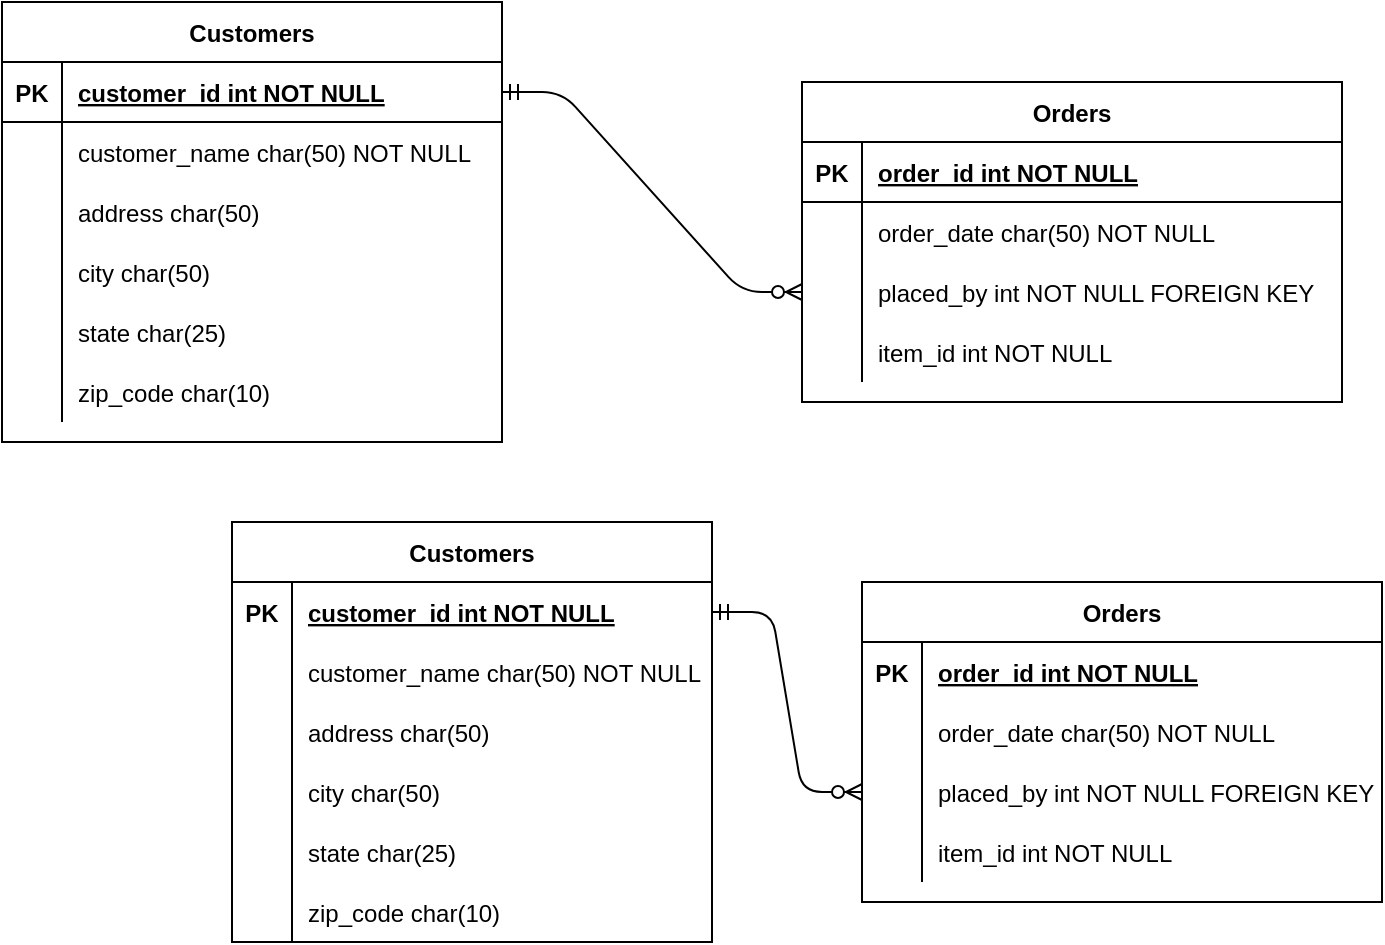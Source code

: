 <mxfile version="13.9.1" type="github"><diagram id="tbPNX8F0Z5Vte5WA6uPH" name="Page-1"><mxGraphModel dx="1422" dy="800" grid="1" gridSize="10" guides="1" tooltips="1" connect="1" arrows="1" fold="1" page="1" pageScale="1" pageWidth="850" pageHeight="1100" math="0" shadow="0"><root><mxCell id="0"/><mxCell id="1" parent="0"/><mxCell id="ywW46YDw9mjVyYdRK6w0-1" value="Customers" style="shape=table;startSize=30;container=1;collapsible=1;childLayout=tableLayout;fixedRows=1;rowLines=0;fontStyle=1;align=center;resizeLast=1;" vertex="1" parent="1"><mxGeometry x="185" y="480" width="240" height="210" as="geometry"/></mxCell><mxCell id="ywW46YDw9mjVyYdRK6w0-2" value="" style="shape=partialRectangle;collapsible=0;dropTarget=0;pointerEvents=0;fillColor=none;top=0;left=0;bottom=1;right=0;points=[[0,0.5],[1,0.5]];portConstraint=eastwest;strokeColor=none;" vertex="1" parent="ywW46YDw9mjVyYdRK6w0-1"><mxGeometry y="30" width="240" height="30" as="geometry"/></mxCell><mxCell id="ywW46YDw9mjVyYdRK6w0-3" value="PK" style="shape=partialRectangle;connectable=0;fillColor=none;top=0;left=0;bottom=0;right=0;fontStyle=1;overflow=hidden;" vertex="1" parent="ywW46YDw9mjVyYdRK6w0-2"><mxGeometry width="30" height="30" as="geometry"/></mxCell><mxCell id="ywW46YDw9mjVyYdRK6w0-4" value="customer_id int NOT NULL" style="shape=partialRectangle;connectable=0;fillColor=none;top=0;left=0;bottom=0;right=0;align=left;spacingLeft=6;fontStyle=5;overflow=hidden;strokeColor=none;" vertex="1" parent="ywW46YDw9mjVyYdRK6w0-2"><mxGeometry x="30" width="210" height="30" as="geometry"/></mxCell><mxCell id="ywW46YDw9mjVyYdRK6w0-5" value="" style="shape=partialRectangle;collapsible=0;dropTarget=0;pointerEvents=0;fillColor=none;top=0;left=0;bottom=0;right=0;points=[[0,0.5],[1,0.5]];portConstraint=eastwest;" vertex="1" parent="ywW46YDw9mjVyYdRK6w0-1"><mxGeometry y="60" width="240" height="30" as="geometry"/></mxCell><mxCell id="ywW46YDw9mjVyYdRK6w0-6" value="" style="shape=partialRectangle;connectable=0;fillColor=none;top=0;left=0;bottom=0;right=0;editable=1;overflow=hidden;" vertex="1" parent="ywW46YDw9mjVyYdRK6w0-5"><mxGeometry width="30" height="30" as="geometry"/></mxCell><mxCell id="ywW46YDw9mjVyYdRK6w0-7" value="customer_name char(50) NOT NULL" style="shape=partialRectangle;connectable=0;fillColor=none;top=0;left=0;bottom=0;right=0;align=left;spacingLeft=6;overflow=hidden;" vertex="1" parent="ywW46YDw9mjVyYdRK6w0-5"><mxGeometry x="30" width="210" height="30" as="geometry"/></mxCell><mxCell id="ywW46YDw9mjVyYdRK6w0-8" value="" style="shape=partialRectangle;collapsible=0;dropTarget=0;pointerEvents=0;fillColor=none;top=0;left=0;bottom=0;right=0;points=[[0,0.5],[1,0.5]];portConstraint=eastwest;" vertex="1" parent="ywW46YDw9mjVyYdRK6w0-1"><mxGeometry y="90" width="240" height="30" as="geometry"/></mxCell><mxCell id="ywW46YDw9mjVyYdRK6w0-9" value="" style="shape=partialRectangle;connectable=0;fillColor=none;top=0;left=0;bottom=0;right=0;editable=1;overflow=hidden;" vertex="1" parent="ywW46YDw9mjVyYdRK6w0-8"><mxGeometry width="30" height="30" as="geometry"/></mxCell><mxCell id="ywW46YDw9mjVyYdRK6w0-10" value="address char(50)" style="shape=partialRectangle;connectable=0;fillColor=none;top=0;left=0;bottom=0;right=0;align=left;spacingLeft=6;overflow=hidden;" vertex="1" parent="ywW46YDw9mjVyYdRK6w0-8"><mxGeometry x="30" width="210" height="30" as="geometry"/></mxCell><mxCell id="ywW46YDw9mjVyYdRK6w0-11" value="" style="shape=partialRectangle;collapsible=0;dropTarget=0;pointerEvents=0;fillColor=none;top=0;left=0;bottom=0;right=0;points=[[0,0.5],[1,0.5]];portConstraint=eastwest;" vertex="1" parent="ywW46YDw9mjVyYdRK6w0-1"><mxGeometry y="120" width="240" height="30" as="geometry"/></mxCell><mxCell id="ywW46YDw9mjVyYdRK6w0-12" value="" style="shape=partialRectangle;connectable=0;fillColor=none;top=0;left=0;bottom=0;right=0;editable=1;overflow=hidden;" vertex="1" parent="ywW46YDw9mjVyYdRK6w0-11"><mxGeometry width="30" height="30" as="geometry"/></mxCell><mxCell id="ywW46YDw9mjVyYdRK6w0-13" value="city char(50)" style="shape=partialRectangle;connectable=0;fillColor=none;top=0;left=0;bottom=0;right=0;align=left;spacingLeft=6;overflow=hidden;" vertex="1" parent="ywW46YDw9mjVyYdRK6w0-11"><mxGeometry x="30" width="210" height="30" as="geometry"/></mxCell><mxCell id="ywW46YDw9mjVyYdRK6w0-21" style="shape=partialRectangle;collapsible=0;dropTarget=0;pointerEvents=0;fillColor=none;top=0;left=0;bottom=0;right=0;points=[[0,0.5],[1,0.5]];portConstraint=eastwest;" vertex="1" parent="ywW46YDw9mjVyYdRK6w0-1"><mxGeometry y="150" width="240" height="30" as="geometry"/></mxCell><mxCell id="ywW46YDw9mjVyYdRK6w0-22" style="shape=partialRectangle;connectable=0;fillColor=none;top=0;left=0;bottom=0;right=0;editable=1;overflow=hidden;" vertex="1" parent="ywW46YDw9mjVyYdRK6w0-21"><mxGeometry width="30" height="30" as="geometry"/></mxCell><mxCell id="ywW46YDw9mjVyYdRK6w0-23" value="state char(25)" style="shape=partialRectangle;connectable=0;fillColor=none;top=0;left=0;bottom=0;right=0;align=left;spacingLeft=6;overflow=hidden;" vertex="1" parent="ywW46YDw9mjVyYdRK6w0-21"><mxGeometry x="30" width="210" height="30" as="geometry"/></mxCell><mxCell id="ywW46YDw9mjVyYdRK6w0-24" style="shape=partialRectangle;collapsible=0;dropTarget=0;pointerEvents=0;fillColor=none;top=0;left=0;bottom=0;right=0;points=[[0,0.5],[1,0.5]];portConstraint=eastwest;" vertex="1" parent="ywW46YDw9mjVyYdRK6w0-1"><mxGeometry y="180" width="240" height="30" as="geometry"/></mxCell><mxCell id="ywW46YDw9mjVyYdRK6w0-25" style="shape=partialRectangle;connectable=0;fillColor=none;top=0;left=0;bottom=0;right=0;editable=1;overflow=hidden;" vertex="1" parent="ywW46YDw9mjVyYdRK6w0-24"><mxGeometry width="30" height="30" as="geometry"/></mxCell><mxCell id="ywW46YDw9mjVyYdRK6w0-26" value="zip_code char(10)" style="shape=partialRectangle;connectable=0;fillColor=none;top=0;left=0;bottom=0;right=0;align=left;spacingLeft=6;overflow=hidden;" vertex="1" parent="ywW46YDw9mjVyYdRK6w0-24"><mxGeometry x="30" width="210" height="30" as="geometry"/></mxCell><mxCell id="ywW46YDw9mjVyYdRK6w0-27" value="Orders" style="shape=table;startSize=30;container=1;collapsible=1;childLayout=tableLayout;fixedRows=1;rowLines=0;fontStyle=1;align=center;resizeLast=1;" vertex="1" parent="1"><mxGeometry x="500" y="510" width="260" height="160" as="geometry"/></mxCell><mxCell id="ywW46YDw9mjVyYdRK6w0-28" value="" style="shape=partialRectangle;collapsible=0;dropTarget=0;pointerEvents=0;fillColor=none;top=0;left=0;bottom=1;right=0;points=[[0,0.5],[1,0.5]];portConstraint=eastwest;strokeColor=none;" vertex="1" parent="ywW46YDw9mjVyYdRK6w0-27"><mxGeometry y="30" width="260" height="30" as="geometry"/></mxCell><mxCell id="ywW46YDw9mjVyYdRK6w0-29" value="PK" style="shape=partialRectangle;connectable=0;fillColor=none;top=0;left=0;bottom=0;right=0;fontStyle=1;overflow=hidden;" vertex="1" parent="ywW46YDw9mjVyYdRK6w0-28"><mxGeometry width="30" height="30" as="geometry"/></mxCell><mxCell id="ywW46YDw9mjVyYdRK6w0-30" value="order_id int NOT NULL" style="shape=partialRectangle;connectable=0;fillColor=none;top=0;left=0;bottom=0;right=0;align=left;spacingLeft=6;fontStyle=5;overflow=hidden;strokeColor=none;" vertex="1" parent="ywW46YDw9mjVyYdRK6w0-28"><mxGeometry x="30" width="230" height="30" as="geometry"/></mxCell><mxCell id="ywW46YDw9mjVyYdRK6w0-31" value="" style="shape=partialRectangle;collapsible=0;dropTarget=0;pointerEvents=0;fillColor=none;top=0;left=0;bottom=0;right=0;points=[[0,0.5],[1,0.5]];portConstraint=eastwest;" vertex="1" parent="ywW46YDw9mjVyYdRK6w0-27"><mxGeometry y="60" width="260" height="30" as="geometry"/></mxCell><mxCell id="ywW46YDw9mjVyYdRK6w0-32" value="" style="shape=partialRectangle;connectable=0;fillColor=none;top=0;left=0;bottom=0;right=0;editable=1;overflow=hidden;" vertex="1" parent="ywW46YDw9mjVyYdRK6w0-31"><mxGeometry width="30" height="30" as="geometry"/></mxCell><mxCell id="ywW46YDw9mjVyYdRK6w0-33" value="order_date char(50) NOT NULL" style="shape=partialRectangle;connectable=0;fillColor=none;top=0;left=0;bottom=0;right=0;align=left;spacingLeft=6;overflow=hidden;" vertex="1" parent="ywW46YDw9mjVyYdRK6w0-31"><mxGeometry x="30" width="230" height="30" as="geometry"/></mxCell><mxCell id="ywW46YDw9mjVyYdRK6w0-34" value="" style="shape=partialRectangle;collapsible=0;dropTarget=0;pointerEvents=0;fillColor=none;top=0;left=0;bottom=0;right=0;points=[[0,0.5],[1,0.5]];portConstraint=eastwest;" vertex="1" parent="ywW46YDw9mjVyYdRK6w0-27"><mxGeometry y="90" width="260" height="30" as="geometry"/></mxCell><mxCell id="ywW46YDw9mjVyYdRK6w0-35" value="" style="shape=partialRectangle;connectable=0;fillColor=none;top=0;left=0;bottom=0;right=0;editable=1;overflow=hidden;" vertex="1" parent="ywW46YDw9mjVyYdRK6w0-34"><mxGeometry width="30" height="30" as="geometry"/></mxCell><mxCell id="ywW46YDw9mjVyYdRK6w0-36" value="placed_by int NOT NULL FOREIGN KEY" style="shape=partialRectangle;connectable=0;fillColor=none;top=0;left=0;bottom=0;right=0;align=left;spacingLeft=6;overflow=hidden;" vertex="1" parent="ywW46YDw9mjVyYdRK6w0-34"><mxGeometry x="30" width="230" height="30" as="geometry"/></mxCell><mxCell id="ywW46YDw9mjVyYdRK6w0-37" value="" style="shape=partialRectangle;collapsible=0;dropTarget=0;pointerEvents=0;fillColor=none;top=0;left=0;bottom=0;right=0;points=[[0,0.5],[1,0.5]];portConstraint=eastwest;" vertex="1" parent="ywW46YDw9mjVyYdRK6w0-27"><mxGeometry y="120" width="260" height="30" as="geometry"/></mxCell><mxCell id="ywW46YDw9mjVyYdRK6w0-38" value="" style="shape=partialRectangle;connectable=0;fillColor=none;top=0;left=0;bottom=0;right=0;editable=1;overflow=hidden;" vertex="1" parent="ywW46YDw9mjVyYdRK6w0-37"><mxGeometry width="30" height="30" as="geometry"/></mxCell><mxCell id="ywW46YDw9mjVyYdRK6w0-39" value="item_id int NOT NULL" style="shape=partialRectangle;connectable=0;fillColor=none;top=0;left=0;bottom=0;right=0;align=left;spacingLeft=6;overflow=hidden;" vertex="1" parent="ywW46YDw9mjVyYdRK6w0-37"><mxGeometry x="30" width="230" height="30" as="geometry"/></mxCell><mxCell id="ywW46YDw9mjVyYdRK6w0-42" value="" style="edgeStyle=entityRelationEdgeStyle;fontSize=12;html=1;endArrow=ERzeroToMany;startArrow=ERmandOne;entryX=0;entryY=0.5;entryDx=0;entryDy=0;exitX=1;exitY=0.5;exitDx=0;exitDy=0;" edge="1" parent="1" source="ywW46YDw9mjVyYdRK6w0-2" target="ywW46YDw9mjVyYdRK6w0-34"><mxGeometry width="100" height="100" relative="1" as="geometry"><mxPoint x="390" y="525" as="sourcePoint"/><mxPoint x="531" y="520" as="targetPoint"/></mxGeometry></mxCell><mxCell id="ywW46YDw9mjVyYdRK6w0-43" value="Orders" style="shape=table;startSize=30;container=1;collapsible=1;childLayout=tableLayout;fixedRows=1;rowLines=0;fontStyle=1;align=center;resizeLast=1;" vertex="1" parent="1"><mxGeometry x="470" y="260" width="270" height="160" as="geometry"/></mxCell><mxCell id="ywW46YDw9mjVyYdRK6w0-44" value="" style="shape=partialRectangle;collapsible=0;dropTarget=0;pointerEvents=0;fillColor=none;points=[[0,0.5],[1,0.5]];portConstraint=eastwest;top=0;left=0;right=0;bottom=1;" vertex="1" parent="ywW46YDw9mjVyYdRK6w0-43"><mxGeometry y="30" width="270" height="30" as="geometry"/></mxCell><mxCell id="ywW46YDw9mjVyYdRK6w0-45" value="PK" style="shape=partialRectangle;overflow=hidden;connectable=0;fillColor=none;top=0;left=0;bottom=0;right=0;fontStyle=1;" vertex="1" parent="ywW46YDw9mjVyYdRK6w0-44"><mxGeometry width="30" height="30" as="geometry"/></mxCell><mxCell id="ywW46YDw9mjVyYdRK6w0-46" value="order_id int NOT NULL " style="shape=partialRectangle;overflow=hidden;connectable=0;fillColor=none;top=0;left=0;bottom=0;right=0;align=left;spacingLeft=6;fontStyle=5;" vertex="1" parent="ywW46YDw9mjVyYdRK6w0-44"><mxGeometry x="30" width="240" height="30" as="geometry"/></mxCell><mxCell id="ywW46YDw9mjVyYdRK6w0-47" value="" style="shape=partialRectangle;collapsible=0;dropTarget=0;pointerEvents=0;fillColor=none;points=[[0,0.5],[1,0.5]];portConstraint=eastwest;top=0;left=0;right=0;bottom=0;" vertex="1" parent="ywW46YDw9mjVyYdRK6w0-43"><mxGeometry y="60" width="270" height="30" as="geometry"/></mxCell><mxCell id="ywW46YDw9mjVyYdRK6w0-48" value="" style="shape=partialRectangle;overflow=hidden;connectable=0;fillColor=none;top=0;left=0;bottom=0;right=0;" vertex="1" parent="ywW46YDw9mjVyYdRK6w0-47"><mxGeometry width="30" height="30" as="geometry"/></mxCell><mxCell id="ywW46YDw9mjVyYdRK6w0-49" value="order_date char(50) NOT NULL" style="shape=partialRectangle;overflow=hidden;connectable=0;fillColor=none;top=0;left=0;bottom=0;right=0;align=left;spacingLeft=6;" vertex="1" parent="ywW46YDw9mjVyYdRK6w0-47"><mxGeometry x="30" width="240" height="30" as="geometry"/></mxCell><mxCell id="ywW46YDw9mjVyYdRK6w0-50" value="" style="shape=partialRectangle;collapsible=0;dropTarget=0;pointerEvents=0;fillColor=none;points=[[0,0.5],[1,0.5]];portConstraint=eastwest;top=0;left=0;right=0;bottom=0;" vertex="1" parent="ywW46YDw9mjVyYdRK6w0-43"><mxGeometry y="90" width="270" height="30" as="geometry"/></mxCell><mxCell id="ywW46YDw9mjVyYdRK6w0-51" value="" style="shape=partialRectangle;overflow=hidden;connectable=0;fillColor=none;top=0;left=0;bottom=0;right=0;" vertex="1" parent="ywW46YDw9mjVyYdRK6w0-50"><mxGeometry width="30" height="30" as="geometry"/></mxCell><mxCell id="ywW46YDw9mjVyYdRK6w0-52" value="placed_by int NOT NULL FOREIGN KEY" style="shape=partialRectangle;overflow=hidden;connectable=0;fillColor=none;top=0;left=0;bottom=0;right=0;align=left;spacingLeft=6;" vertex="1" parent="ywW46YDw9mjVyYdRK6w0-50"><mxGeometry x="30" width="240" height="30" as="geometry"/></mxCell><mxCell id="ywW46YDw9mjVyYdRK6w0-53" value="" style="shape=partialRectangle;collapsible=0;dropTarget=0;pointerEvents=0;fillColor=none;points=[[0,0.5],[1,0.5]];portConstraint=eastwest;top=0;left=0;right=0;bottom=0;" vertex="1" parent="ywW46YDw9mjVyYdRK6w0-43"><mxGeometry y="120" width="270" height="30" as="geometry"/></mxCell><mxCell id="ywW46YDw9mjVyYdRK6w0-54" value="" style="shape=partialRectangle;overflow=hidden;connectable=0;fillColor=none;top=0;left=0;bottom=0;right=0;" vertex="1" parent="ywW46YDw9mjVyYdRK6w0-53"><mxGeometry width="30" height="30" as="geometry"/></mxCell><mxCell id="ywW46YDw9mjVyYdRK6w0-55" value="item_id int NOT NULL" style="shape=partialRectangle;overflow=hidden;connectable=0;fillColor=none;top=0;left=0;bottom=0;right=0;align=left;spacingLeft=6;" vertex="1" parent="ywW46YDw9mjVyYdRK6w0-53"><mxGeometry x="30" width="240" height="30" as="geometry"/></mxCell><mxCell id="ywW46YDw9mjVyYdRK6w0-56" value="Customers" style="shape=table;startSize=30;container=1;collapsible=1;childLayout=tableLayout;fixedRows=1;rowLines=0;fontStyle=1;align=center;resizeLast=1;" vertex="1" parent="1"><mxGeometry x="70" y="220" width="250" height="220" as="geometry"/></mxCell><mxCell id="ywW46YDw9mjVyYdRK6w0-57" value="" style="shape=partialRectangle;collapsible=0;dropTarget=0;pointerEvents=0;fillColor=none;points=[[0,0.5],[1,0.5]];portConstraint=eastwest;top=0;left=0;right=0;bottom=1;" vertex="1" parent="ywW46YDw9mjVyYdRK6w0-56"><mxGeometry y="30" width="250" height="30" as="geometry"/></mxCell><mxCell id="ywW46YDw9mjVyYdRK6w0-58" value="PK" style="shape=partialRectangle;overflow=hidden;connectable=0;fillColor=none;top=0;left=0;bottom=0;right=0;fontStyle=1;" vertex="1" parent="ywW46YDw9mjVyYdRK6w0-57"><mxGeometry width="30" height="30" as="geometry"/></mxCell><mxCell id="ywW46YDw9mjVyYdRK6w0-59" value="customer_id int NOT NULL " style="shape=partialRectangle;overflow=hidden;connectable=0;fillColor=none;top=0;left=0;bottom=0;right=0;align=left;spacingLeft=6;fontStyle=5;" vertex="1" parent="ywW46YDw9mjVyYdRK6w0-57"><mxGeometry x="30" width="220" height="30" as="geometry"/></mxCell><mxCell id="ywW46YDw9mjVyYdRK6w0-60" value="" style="shape=partialRectangle;collapsible=0;dropTarget=0;pointerEvents=0;fillColor=none;points=[[0,0.5],[1,0.5]];portConstraint=eastwest;top=0;left=0;right=0;bottom=0;" vertex="1" parent="ywW46YDw9mjVyYdRK6w0-56"><mxGeometry y="60" width="250" height="30" as="geometry"/></mxCell><mxCell id="ywW46YDw9mjVyYdRK6w0-61" value="" style="shape=partialRectangle;overflow=hidden;connectable=0;fillColor=none;top=0;left=0;bottom=0;right=0;" vertex="1" parent="ywW46YDw9mjVyYdRK6w0-60"><mxGeometry width="30" height="30" as="geometry"/></mxCell><mxCell id="ywW46YDw9mjVyYdRK6w0-62" value="customer_name char(50) NOT NULL" style="shape=partialRectangle;overflow=hidden;connectable=0;fillColor=none;top=0;left=0;bottom=0;right=0;align=left;spacingLeft=6;" vertex="1" parent="ywW46YDw9mjVyYdRK6w0-60"><mxGeometry x="30" width="220" height="30" as="geometry"/></mxCell><mxCell id="ywW46YDw9mjVyYdRK6w0-63" value="" style="shape=partialRectangle;collapsible=0;dropTarget=0;pointerEvents=0;fillColor=none;points=[[0,0.5],[1,0.5]];portConstraint=eastwest;top=0;left=0;right=0;bottom=0;" vertex="1" parent="ywW46YDw9mjVyYdRK6w0-56"><mxGeometry y="90" width="250" height="30" as="geometry"/></mxCell><mxCell id="ywW46YDw9mjVyYdRK6w0-64" value="" style="shape=partialRectangle;overflow=hidden;connectable=0;fillColor=none;top=0;left=0;bottom=0;right=0;" vertex="1" parent="ywW46YDw9mjVyYdRK6w0-63"><mxGeometry width="30" height="30" as="geometry"/></mxCell><mxCell id="ywW46YDw9mjVyYdRK6w0-65" value="address char(50)" style="shape=partialRectangle;overflow=hidden;connectable=0;fillColor=none;top=0;left=0;bottom=0;right=0;align=left;spacingLeft=6;" vertex="1" parent="ywW46YDw9mjVyYdRK6w0-63"><mxGeometry x="30" width="220" height="30" as="geometry"/></mxCell><mxCell id="ywW46YDw9mjVyYdRK6w0-66" value="" style="shape=partialRectangle;collapsible=0;dropTarget=0;pointerEvents=0;fillColor=none;points=[[0,0.5],[1,0.5]];portConstraint=eastwest;top=0;left=0;right=0;bottom=0;" vertex="1" parent="ywW46YDw9mjVyYdRK6w0-56"><mxGeometry y="120" width="250" height="30" as="geometry"/></mxCell><mxCell id="ywW46YDw9mjVyYdRK6w0-67" value="" style="shape=partialRectangle;overflow=hidden;connectable=0;fillColor=none;top=0;left=0;bottom=0;right=0;" vertex="1" parent="ywW46YDw9mjVyYdRK6w0-66"><mxGeometry width="30" height="30" as="geometry"/></mxCell><mxCell id="ywW46YDw9mjVyYdRK6w0-68" value="city char(50)" style="shape=partialRectangle;overflow=hidden;connectable=0;fillColor=none;top=0;left=0;bottom=0;right=0;align=left;spacingLeft=6;" vertex="1" parent="ywW46YDw9mjVyYdRK6w0-66"><mxGeometry x="30" width="220" height="30" as="geometry"/></mxCell><mxCell id="ywW46YDw9mjVyYdRK6w0-69" value="" style="shape=partialRectangle;collapsible=0;dropTarget=0;pointerEvents=0;fillColor=none;points=[[0,0.5],[1,0.5]];portConstraint=eastwest;top=0;left=0;right=0;bottom=0;" vertex="1" parent="ywW46YDw9mjVyYdRK6w0-56"><mxGeometry y="150" width="250" height="30" as="geometry"/></mxCell><mxCell id="ywW46YDw9mjVyYdRK6w0-70" value="" style="shape=partialRectangle;overflow=hidden;connectable=0;fillColor=none;top=0;left=0;bottom=0;right=0;" vertex="1" parent="ywW46YDw9mjVyYdRK6w0-69"><mxGeometry width="30" height="30" as="geometry"/></mxCell><mxCell id="ywW46YDw9mjVyYdRK6w0-71" value="state char(25)" style="shape=partialRectangle;overflow=hidden;connectable=0;fillColor=none;top=0;left=0;bottom=0;right=0;align=left;spacingLeft=6;" vertex="1" parent="ywW46YDw9mjVyYdRK6w0-69"><mxGeometry x="30" width="220" height="30" as="geometry"/></mxCell><mxCell id="ywW46YDw9mjVyYdRK6w0-72" value="" style="shape=partialRectangle;collapsible=0;dropTarget=0;pointerEvents=0;fillColor=none;points=[[0,0.5],[1,0.5]];portConstraint=eastwest;top=0;left=0;right=0;bottom=0;" vertex="1" parent="ywW46YDw9mjVyYdRK6w0-56"><mxGeometry y="180" width="250" height="30" as="geometry"/></mxCell><mxCell id="ywW46YDw9mjVyYdRK6w0-73" value="" style="shape=partialRectangle;overflow=hidden;connectable=0;fillColor=none;top=0;left=0;bottom=0;right=0;" vertex="1" parent="ywW46YDw9mjVyYdRK6w0-72"><mxGeometry width="30" height="30" as="geometry"/></mxCell><mxCell id="ywW46YDw9mjVyYdRK6w0-74" value="zip_code char(10)" style="shape=partialRectangle;overflow=hidden;connectable=0;fillColor=none;top=0;left=0;bottom=0;right=0;align=left;spacingLeft=6;" vertex="1" parent="ywW46YDw9mjVyYdRK6w0-72"><mxGeometry x="30" width="220" height="30" as="geometry"/></mxCell><mxCell id="ywW46YDw9mjVyYdRK6w0-75" value="" style="edgeStyle=entityRelationEdgeStyle;fontSize=12;html=1;endArrow=ERzeroToMany;startArrow=ERmandOne;" edge="1" parent="1" source="ywW46YDw9mjVyYdRK6w0-57" target="ywW46YDw9mjVyYdRK6w0-50"><mxGeometry width="100" height="100" relative="1" as="geometry"><mxPoint x="465" y="220" as="sourcePoint"/><mxPoint x="385" y="220" as="targetPoint"/></mxGeometry></mxCell></root></mxGraphModel></diagram></mxfile>